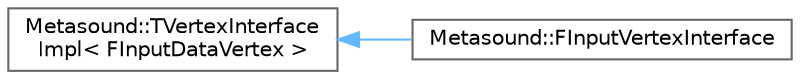digraph "Graphical Class Hierarchy"
{
 // INTERACTIVE_SVG=YES
 // LATEX_PDF_SIZE
  bgcolor="transparent";
  edge [fontname=Helvetica,fontsize=10,labelfontname=Helvetica,labelfontsize=10];
  node [fontname=Helvetica,fontsize=10,shape=box,height=0.2,width=0.4];
  rankdir="LR";
  Node0 [id="Node000000",label="Metasound::TVertexInterface\lImpl\< FInputDataVertex \>",height=0.2,width=0.4,color="grey40", fillcolor="white", style="filled",URL="$d9/d13/classMetasound_1_1TVertexInterfaceImpl.html",tooltip=" "];
  Node0 -> Node1 [id="edge5914_Node000000_Node000001",dir="back",color="steelblue1",style="solid",tooltip=" "];
  Node1 [id="Node000001",label="Metasound::FInputVertexInterface",height=0.2,width=0.4,color="grey40", fillcolor="white", style="filled",URL="$d8/d0e/classMetasound_1_1FInputVertexInterface.html",tooltip="Interface representing the inputs of a node."];
}
